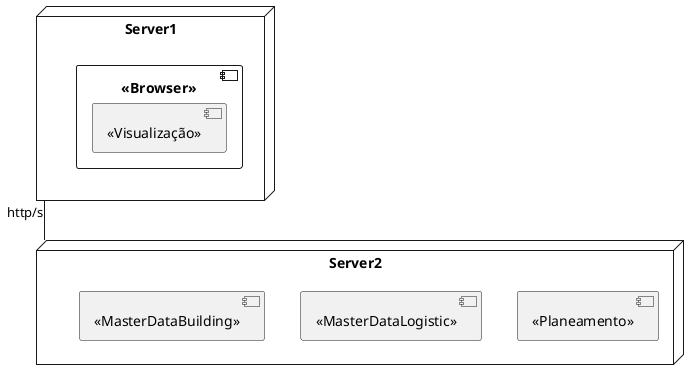 @startuml

skinparam linetype ortho

node Server1{
  component "<<Browser>>" as BRW{
   component "<<Visualização>>" as V {
    }
  }
}

node Server2{
  component "<<Planeamento>>" as P {
  }

  component "<<MasterDataLogistic>>" as MDL{
  }

  component "<<MasterDataBuilding>>" as MDB{
  }
}



Server1 -d- Server2: http/s


@enduml
